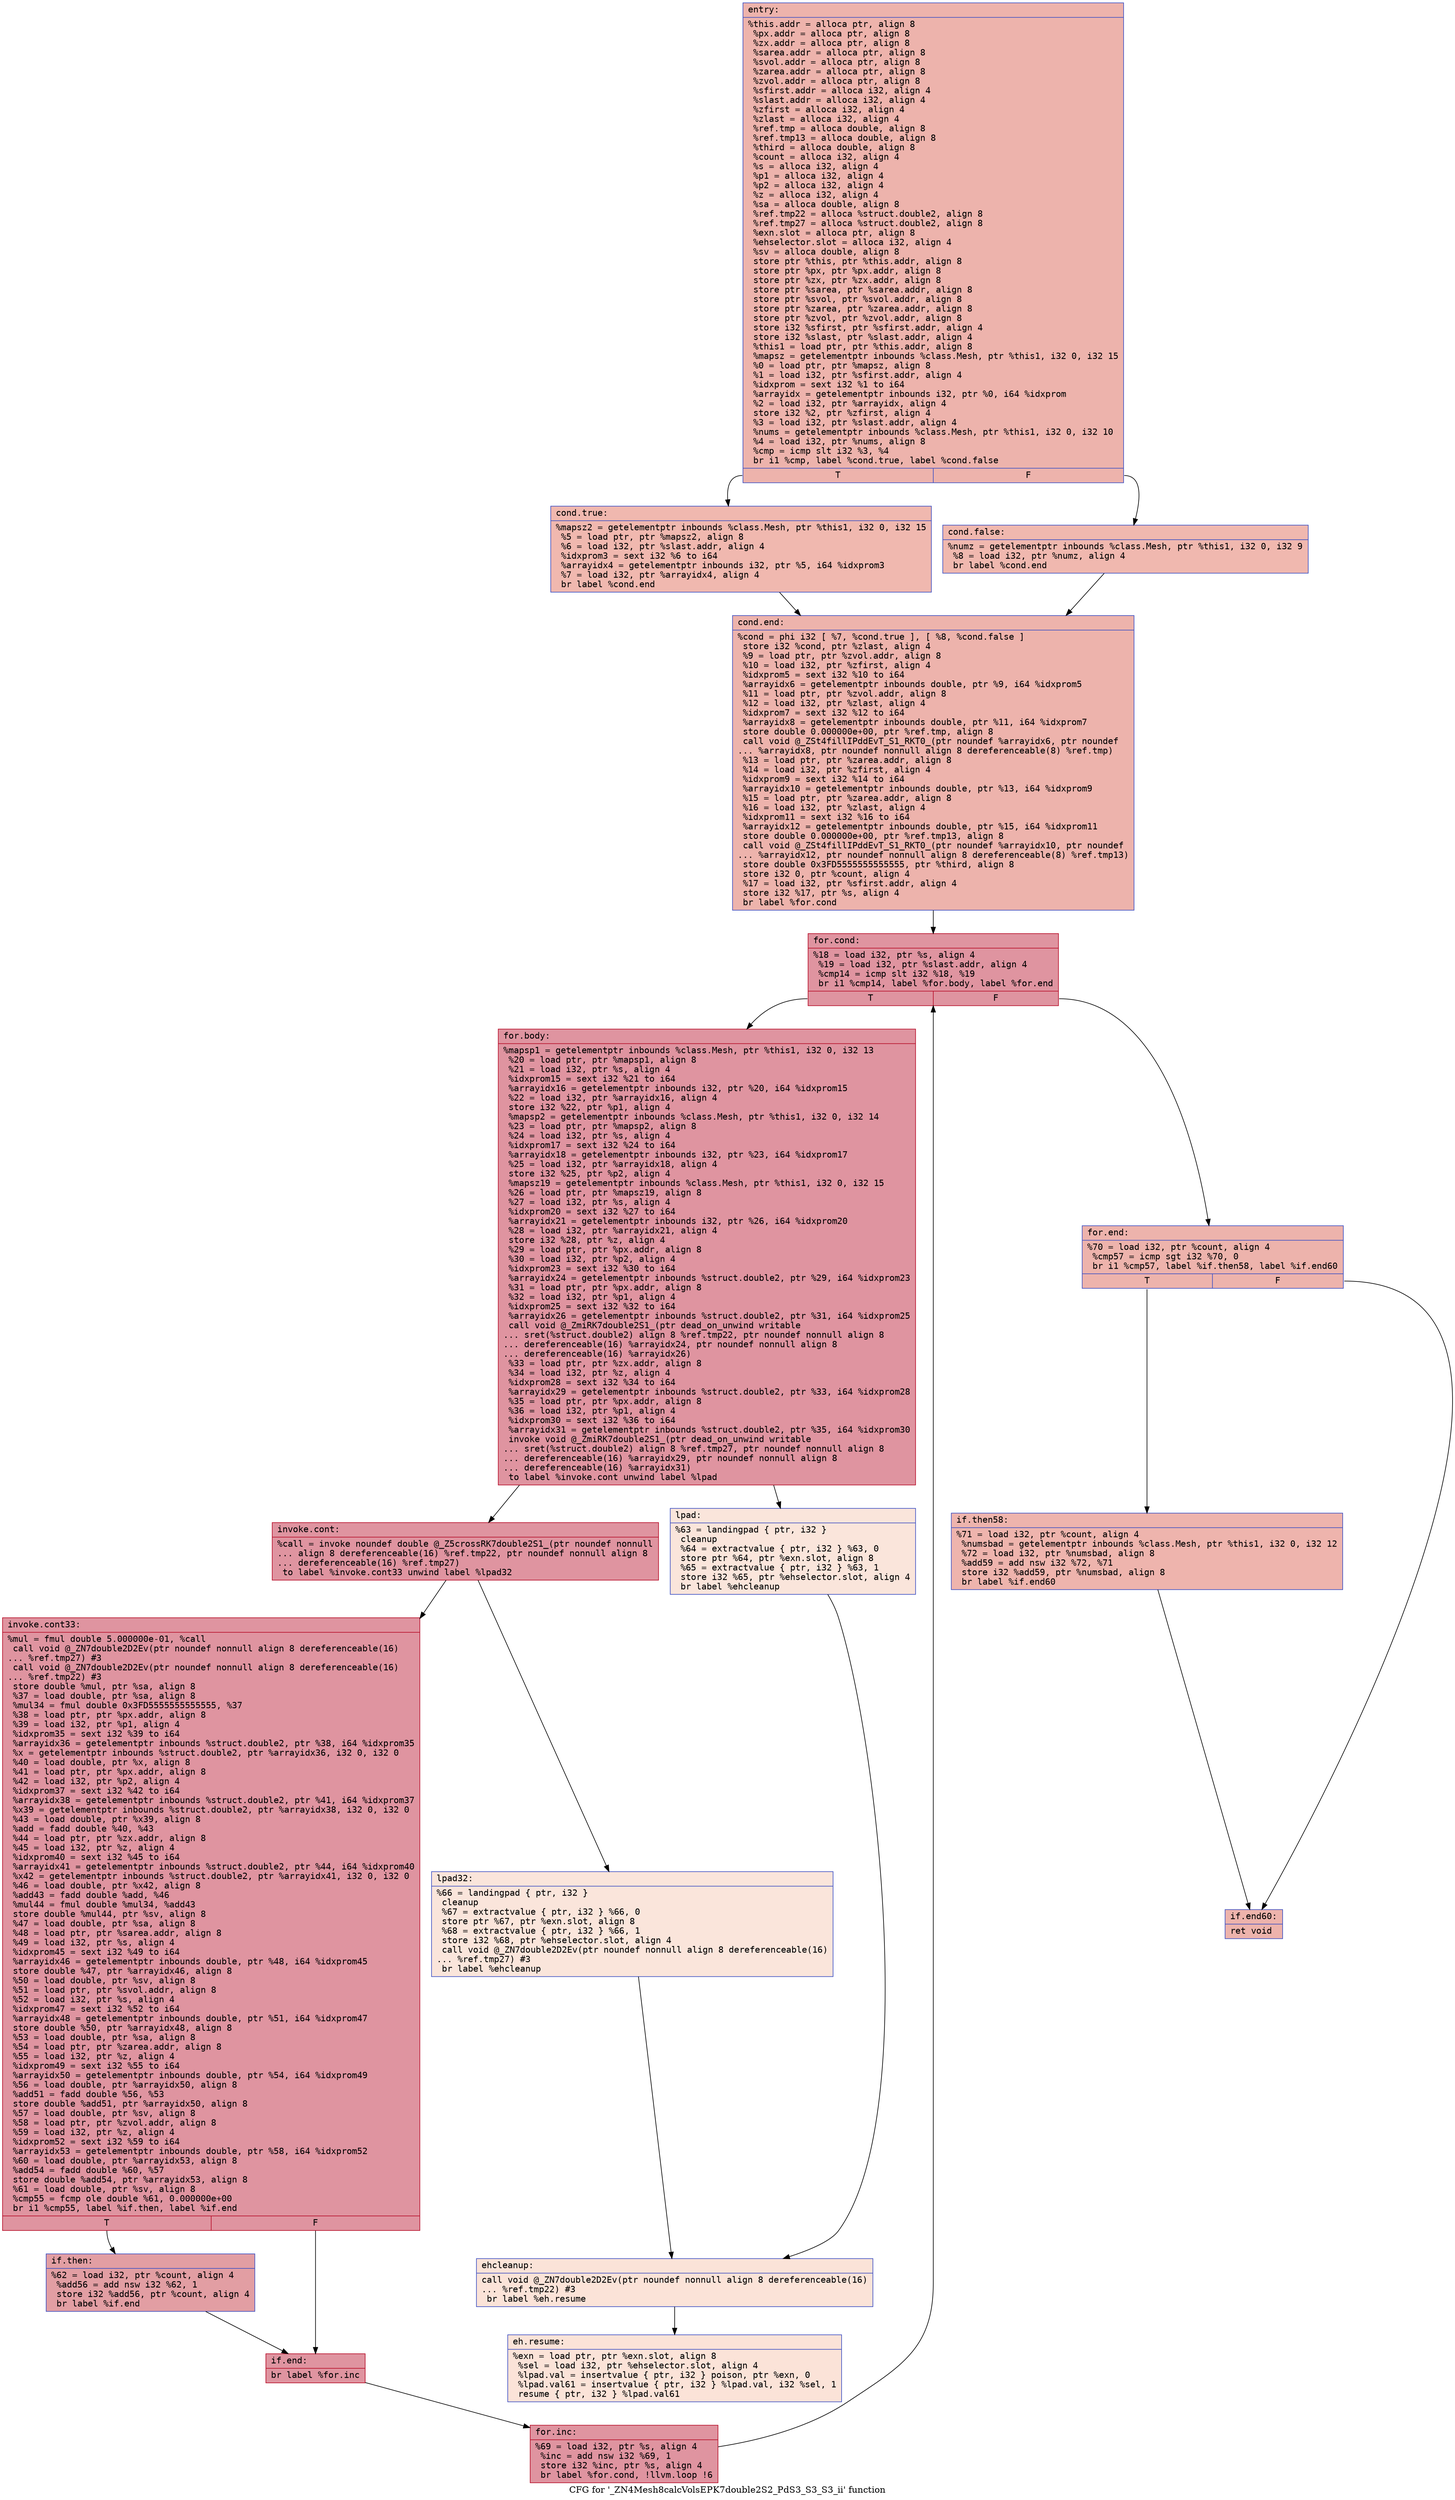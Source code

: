 digraph "CFG for '_ZN4Mesh8calcVolsEPK7double2S2_PdS3_S3_S3_ii' function" {
	label="CFG for '_ZN4Mesh8calcVolsEPK7double2S2_PdS3_S3_S3_ii' function";

	Node0x56307d6339e0 [shape=record,color="#3d50c3ff", style=filled, fillcolor="#d6524470" fontname="Courier",label="{entry:\l|  %this.addr = alloca ptr, align 8\l  %px.addr = alloca ptr, align 8\l  %zx.addr = alloca ptr, align 8\l  %sarea.addr = alloca ptr, align 8\l  %svol.addr = alloca ptr, align 8\l  %zarea.addr = alloca ptr, align 8\l  %zvol.addr = alloca ptr, align 8\l  %sfirst.addr = alloca i32, align 4\l  %slast.addr = alloca i32, align 4\l  %zfirst = alloca i32, align 4\l  %zlast = alloca i32, align 4\l  %ref.tmp = alloca double, align 8\l  %ref.tmp13 = alloca double, align 8\l  %third = alloca double, align 8\l  %count = alloca i32, align 4\l  %s = alloca i32, align 4\l  %p1 = alloca i32, align 4\l  %p2 = alloca i32, align 4\l  %z = alloca i32, align 4\l  %sa = alloca double, align 8\l  %ref.tmp22 = alloca %struct.double2, align 8\l  %ref.tmp27 = alloca %struct.double2, align 8\l  %exn.slot = alloca ptr, align 8\l  %ehselector.slot = alloca i32, align 4\l  %sv = alloca double, align 8\l  store ptr %this, ptr %this.addr, align 8\l  store ptr %px, ptr %px.addr, align 8\l  store ptr %zx, ptr %zx.addr, align 8\l  store ptr %sarea, ptr %sarea.addr, align 8\l  store ptr %svol, ptr %svol.addr, align 8\l  store ptr %zarea, ptr %zarea.addr, align 8\l  store ptr %zvol, ptr %zvol.addr, align 8\l  store i32 %sfirst, ptr %sfirst.addr, align 4\l  store i32 %slast, ptr %slast.addr, align 4\l  %this1 = load ptr, ptr %this.addr, align 8\l  %mapsz = getelementptr inbounds %class.Mesh, ptr %this1, i32 0, i32 15\l  %0 = load ptr, ptr %mapsz, align 8\l  %1 = load i32, ptr %sfirst.addr, align 4\l  %idxprom = sext i32 %1 to i64\l  %arrayidx = getelementptr inbounds i32, ptr %0, i64 %idxprom\l  %2 = load i32, ptr %arrayidx, align 4\l  store i32 %2, ptr %zfirst, align 4\l  %3 = load i32, ptr %slast.addr, align 4\l  %nums = getelementptr inbounds %class.Mesh, ptr %this1, i32 0, i32 10\l  %4 = load i32, ptr %nums, align 8\l  %cmp = icmp slt i32 %3, %4\l  br i1 %cmp, label %cond.true, label %cond.false\l|{<s0>T|<s1>F}}"];
	Node0x56307d6339e0:s0 -> Node0x56307d637a90[tooltip="entry -> cond.true\nProbability 50.00%" ];
	Node0x56307d6339e0:s1 -> Node0x56307d637b10[tooltip="entry -> cond.false\nProbability 50.00%" ];
	Node0x56307d637a90 [shape=record,color="#3d50c3ff", style=filled, fillcolor="#dc5d4a70" fontname="Courier",label="{cond.true:\l|  %mapsz2 = getelementptr inbounds %class.Mesh, ptr %this1, i32 0, i32 15\l  %5 = load ptr, ptr %mapsz2, align 8\l  %6 = load i32, ptr %slast.addr, align 4\l  %idxprom3 = sext i32 %6 to i64\l  %arrayidx4 = getelementptr inbounds i32, ptr %5, i64 %idxprom3\l  %7 = load i32, ptr %arrayidx4, align 4\l  br label %cond.end\l}"];
	Node0x56307d637a90 -> Node0x56307d638010[tooltip="cond.true -> cond.end\nProbability 100.00%" ];
	Node0x56307d637b10 [shape=record,color="#3d50c3ff", style=filled, fillcolor="#dc5d4a70" fontname="Courier",label="{cond.false:\l|  %numz = getelementptr inbounds %class.Mesh, ptr %this1, i32 0, i32 9\l  %8 = load i32, ptr %numz, align 4\l  br label %cond.end\l}"];
	Node0x56307d637b10 -> Node0x56307d638010[tooltip="cond.false -> cond.end\nProbability 100.00%" ];
	Node0x56307d638010 [shape=record,color="#3d50c3ff", style=filled, fillcolor="#d6524470" fontname="Courier",label="{cond.end:\l|  %cond = phi i32 [ %7, %cond.true ], [ %8, %cond.false ]\l  store i32 %cond, ptr %zlast, align 4\l  %9 = load ptr, ptr %zvol.addr, align 8\l  %10 = load i32, ptr %zfirst, align 4\l  %idxprom5 = sext i32 %10 to i64\l  %arrayidx6 = getelementptr inbounds double, ptr %9, i64 %idxprom5\l  %11 = load ptr, ptr %zvol.addr, align 8\l  %12 = load i32, ptr %zlast, align 4\l  %idxprom7 = sext i32 %12 to i64\l  %arrayidx8 = getelementptr inbounds double, ptr %11, i64 %idxprom7\l  store double 0.000000e+00, ptr %ref.tmp, align 8\l  call void @_ZSt4fillIPddEvT_S1_RKT0_(ptr noundef %arrayidx6, ptr noundef\l... %arrayidx8, ptr noundef nonnull align 8 dereferenceable(8) %ref.tmp)\l  %13 = load ptr, ptr %zarea.addr, align 8\l  %14 = load i32, ptr %zfirst, align 4\l  %idxprom9 = sext i32 %14 to i64\l  %arrayidx10 = getelementptr inbounds double, ptr %13, i64 %idxprom9\l  %15 = load ptr, ptr %zarea.addr, align 8\l  %16 = load i32, ptr %zlast, align 4\l  %idxprom11 = sext i32 %16 to i64\l  %arrayidx12 = getelementptr inbounds double, ptr %15, i64 %idxprom11\l  store double 0.000000e+00, ptr %ref.tmp13, align 8\l  call void @_ZSt4fillIPddEvT_S1_RKT0_(ptr noundef %arrayidx10, ptr noundef\l... %arrayidx12, ptr noundef nonnull align 8 dereferenceable(8) %ref.tmp13)\l  store double 0x3FD5555555555555, ptr %third, align 8\l  store i32 0, ptr %count, align 4\l  %17 = load i32, ptr %sfirst.addr, align 4\l  store i32 %17, ptr %s, align 4\l  br label %for.cond\l}"];
	Node0x56307d638010 -> Node0x56307d6396d0[tooltip="cond.end -> for.cond\nProbability 100.00%" ];
	Node0x56307d6396d0 [shape=record,color="#b70d28ff", style=filled, fillcolor="#b70d2870" fontname="Courier",label="{for.cond:\l|  %18 = load i32, ptr %s, align 4\l  %19 = load i32, ptr %slast.addr, align 4\l  %cmp14 = icmp slt i32 %18, %19\l  br i1 %cmp14, label %for.body, label %for.end\l|{<s0>T|<s1>F}}"];
	Node0x56307d6396d0:s0 -> Node0x56307d639890[tooltip="for.cond -> for.body\nProbability 96.88%" ];
	Node0x56307d6396d0:s1 -> Node0x56307d6398e0[tooltip="for.cond -> for.end\nProbability 3.12%" ];
	Node0x56307d639890 [shape=record,color="#b70d28ff", style=filled, fillcolor="#b70d2870" fontname="Courier",label="{for.body:\l|  %mapsp1 = getelementptr inbounds %class.Mesh, ptr %this1, i32 0, i32 13\l  %20 = load ptr, ptr %mapsp1, align 8\l  %21 = load i32, ptr %s, align 4\l  %idxprom15 = sext i32 %21 to i64\l  %arrayidx16 = getelementptr inbounds i32, ptr %20, i64 %idxprom15\l  %22 = load i32, ptr %arrayidx16, align 4\l  store i32 %22, ptr %p1, align 4\l  %mapsp2 = getelementptr inbounds %class.Mesh, ptr %this1, i32 0, i32 14\l  %23 = load ptr, ptr %mapsp2, align 8\l  %24 = load i32, ptr %s, align 4\l  %idxprom17 = sext i32 %24 to i64\l  %arrayidx18 = getelementptr inbounds i32, ptr %23, i64 %idxprom17\l  %25 = load i32, ptr %arrayidx18, align 4\l  store i32 %25, ptr %p2, align 4\l  %mapsz19 = getelementptr inbounds %class.Mesh, ptr %this1, i32 0, i32 15\l  %26 = load ptr, ptr %mapsz19, align 8\l  %27 = load i32, ptr %s, align 4\l  %idxprom20 = sext i32 %27 to i64\l  %arrayidx21 = getelementptr inbounds i32, ptr %26, i64 %idxprom20\l  %28 = load i32, ptr %arrayidx21, align 4\l  store i32 %28, ptr %z, align 4\l  %29 = load ptr, ptr %px.addr, align 8\l  %30 = load i32, ptr %p2, align 4\l  %idxprom23 = sext i32 %30 to i64\l  %arrayidx24 = getelementptr inbounds %struct.double2, ptr %29, i64 %idxprom23\l  %31 = load ptr, ptr %px.addr, align 8\l  %32 = load i32, ptr %p1, align 4\l  %idxprom25 = sext i32 %32 to i64\l  %arrayidx26 = getelementptr inbounds %struct.double2, ptr %31, i64 %idxprom25\l  call void @_ZmiRK7double2S1_(ptr dead_on_unwind writable\l... sret(%struct.double2) align 8 %ref.tmp22, ptr noundef nonnull align 8\l... dereferenceable(16) %arrayidx24, ptr noundef nonnull align 8\l... dereferenceable(16) %arrayidx26)\l  %33 = load ptr, ptr %zx.addr, align 8\l  %34 = load i32, ptr %z, align 4\l  %idxprom28 = sext i32 %34 to i64\l  %arrayidx29 = getelementptr inbounds %struct.double2, ptr %33, i64 %idxprom28\l  %35 = load ptr, ptr %px.addr, align 8\l  %36 = load i32, ptr %p1, align 4\l  %idxprom30 = sext i32 %36 to i64\l  %arrayidx31 = getelementptr inbounds %struct.double2, ptr %35, i64 %idxprom30\l  invoke void @_ZmiRK7double2S1_(ptr dead_on_unwind writable\l... sret(%struct.double2) align 8 %ref.tmp27, ptr noundef nonnull align 8\l... dereferenceable(16) %arrayidx29, ptr noundef nonnull align 8\l... dereferenceable(16) %arrayidx31)\l          to label %invoke.cont unwind label %lpad\l}"];
	Node0x56307d639890 -> Node0x56307d63b370[tooltip="for.body -> invoke.cont\nProbability 100.00%" ];
	Node0x56307d639890 -> Node0x56307d63b450[tooltip="for.body -> lpad\nProbability 0.00%" ];
	Node0x56307d63b370 [shape=record,color="#b70d28ff", style=filled, fillcolor="#b70d2870" fontname="Courier",label="{invoke.cont:\l|  %call = invoke noundef double @_Z5crossRK7double2S1_(ptr noundef nonnull\l... align 8 dereferenceable(16) %ref.tmp22, ptr noundef nonnull align 8\l... dereferenceable(16) %ref.tmp27)\l          to label %invoke.cont33 unwind label %lpad32\l}"];
	Node0x56307d63b370 -> Node0x56307d63b6e0[tooltip="invoke.cont -> invoke.cont33\nProbability 100.00%" ];
	Node0x56307d63b370 -> Node0x56307d63b730[tooltip="invoke.cont -> lpad32\nProbability 0.00%" ];
	Node0x56307d63b6e0 [shape=record,color="#b70d28ff", style=filled, fillcolor="#b70d2870" fontname="Courier",label="{invoke.cont33:\l|  %mul = fmul double 5.000000e-01, %call\l  call void @_ZN7double2D2Ev(ptr noundef nonnull align 8 dereferenceable(16)\l... %ref.tmp27) #3\l  call void @_ZN7double2D2Ev(ptr noundef nonnull align 8 dereferenceable(16)\l... %ref.tmp22) #3\l  store double %mul, ptr %sa, align 8\l  %37 = load double, ptr %sa, align 8\l  %mul34 = fmul double 0x3FD5555555555555, %37\l  %38 = load ptr, ptr %px.addr, align 8\l  %39 = load i32, ptr %p1, align 4\l  %idxprom35 = sext i32 %39 to i64\l  %arrayidx36 = getelementptr inbounds %struct.double2, ptr %38, i64 %idxprom35\l  %x = getelementptr inbounds %struct.double2, ptr %arrayidx36, i32 0, i32 0\l  %40 = load double, ptr %x, align 8\l  %41 = load ptr, ptr %px.addr, align 8\l  %42 = load i32, ptr %p2, align 4\l  %idxprom37 = sext i32 %42 to i64\l  %arrayidx38 = getelementptr inbounds %struct.double2, ptr %41, i64 %idxprom37\l  %x39 = getelementptr inbounds %struct.double2, ptr %arrayidx38, i32 0, i32 0\l  %43 = load double, ptr %x39, align 8\l  %add = fadd double %40, %43\l  %44 = load ptr, ptr %zx.addr, align 8\l  %45 = load i32, ptr %z, align 4\l  %idxprom40 = sext i32 %45 to i64\l  %arrayidx41 = getelementptr inbounds %struct.double2, ptr %44, i64 %idxprom40\l  %x42 = getelementptr inbounds %struct.double2, ptr %arrayidx41, i32 0, i32 0\l  %46 = load double, ptr %x42, align 8\l  %add43 = fadd double %add, %46\l  %mul44 = fmul double %mul34, %add43\l  store double %mul44, ptr %sv, align 8\l  %47 = load double, ptr %sa, align 8\l  %48 = load ptr, ptr %sarea.addr, align 8\l  %49 = load i32, ptr %s, align 4\l  %idxprom45 = sext i32 %49 to i64\l  %arrayidx46 = getelementptr inbounds double, ptr %48, i64 %idxprom45\l  store double %47, ptr %arrayidx46, align 8\l  %50 = load double, ptr %sv, align 8\l  %51 = load ptr, ptr %svol.addr, align 8\l  %52 = load i32, ptr %s, align 4\l  %idxprom47 = sext i32 %52 to i64\l  %arrayidx48 = getelementptr inbounds double, ptr %51, i64 %idxprom47\l  store double %50, ptr %arrayidx48, align 8\l  %53 = load double, ptr %sa, align 8\l  %54 = load ptr, ptr %zarea.addr, align 8\l  %55 = load i32, ptr %z, align 4\l  %idxprom49 = sext i32 %55 to i64\l  %arrayidx50 = getelementptr inbounds double, ptr %54, i64 %idxprom49\l  %56 = load double, ptr %arrayidx50, align 8\l  %add51 = fadd double %56, %53\l  store double %add51, ptr %arrayidx50, align 8\l  %57 = load double, ptr %sv, align 8\l  %58 = load ptr, ptr %zvol.addr, align 8\l  %59 = load i32, ptr %z, align 4\l  %idxprom52 = sext i32 %59 to i64\l  %arrayidx53 = getelementptr inbounds double, ptr %58, i64 %idxprom52\l  %60 = load double, ptr %arrayidx53, align 8\l  %add54 = fadd double %60, %57\l  store double %add54, ptr %arrayidx53, align 8\l  %61 = load double, ptr %sv, align 8\l  %cmp55 = fcmp ole double %61, 0.000000e+00\l  br i1 %cmp55, label %if.then, label %if.end\l|{<s0>T|<s1>F}}"];
	Node0x56307d63b6e0:s0 -> Node0x56307d63eca0[tooltip="invoke.cont33 -> if.then\nProbability 50.00%" ];
	Node0x56307d63b6e0:s1 -> Node0x56307d63ed10[tooltip="invoke.cont33 -> if.end\nProbability 50.00%" ];
	Node0x56307d63eca0 [shape=record,color="#3d50c3ff", style=filled, fillcolor="#be242e70" fontname="Courier",label="{if.then:\l|  %62 = load i32, ptr %count, align 4\l  %add56 = add nsw i32 %62, 1\l  store i32 %add56, ptr %count, align 4\l  br label %if.end\l}"];
	Node0x56307d63eca0 -> Node0x56307d63ed10[tooltip="if.then -> if.end\nProbability 100.00%" ];
	Node0x56307d63b450 [shape=record,color="#3d50c3ff", style=filled, fillcolor="#f4c5ad70" fontname="Courier",label="{lpad:\l|  %63 = landingpad \{ ptr, i32 \}\l          cleanup\l  %64 = extractvalue \{ ptr, i32 \} %63, 0\l  store ptr %64, ptr %exn.slot, align 8\l  %65 = extractvalue \{ ptr, i32 \} %63, 1\l  store i32 %65, ptr %ehselector.slot, align 4\l  br label %ehcleanup\l}"];
	Node0x56307d63b450 -> Node0x56307d63f380[tooltip="lpad -> ehcleanup\nProbability 100.00%" ];
	Node0x56307d63b730 [shape=record,color="#3d50c3ff", style=filled, fillcolor="#f4c5ad70" fontname="Courier",label="{lpad32:\l|  %66 = landingpad \{ ptr, i32 \}\l          cleanup\l  %67 = extractvalue \{ ptr, i32 \} %66, 0\l  store ptr %67, ptr %exn.slot, align 8\l  %68 = extractvalue \{ ptr, i32 \} %66, 1\l  store i32 %68, ptr %ehselector.slot, align 4\l  call void @_ZN7double2D2Ev(ptr noundef nonnull align 8 dereferenceable(16)\l... %ref.tmp27) #3\l  br label %ehcleanup\l}"];
	Node0x56307d63b730 -> Node0x56307d63f380[tooltip="lpad32 -> ehcleanup\nProbability 100.00%" ];
	Node0x56307d63f380 [shape=record,color="#3d50c3ff", style=filled, fillcolor="#f6bfa670" fontname="Courier",label="{ehcleanup:\l|  call void @_ZN7double2D2Ev(ptr noundef nonnull align 8 dereferenceable(16)\l... %ref.tmp22) #3\l  br label %eh.resume\l}"];
	Node0x56307d63f380 -> Node0x56307d63f9a0[tooltip="ehcleanup -> eh.resume\nProbability 100.00%" ];
	Node0x56307d63ed10 [shape=record,color="#b70d28ff", style=filled, fillcolor="#b70d2870" fontname="Courier",label="{if.end:\l|  br label %for.inc\l}"];
	Node0x56307d63ed10 -> Node0x56307d63fa60[tooltip="if.end -> for.inc\nProbability 100.00%" ];
	Node0x56307d63fa60 [shape=record,color="#b70d28ff", style=filled, fillcolor="#b70d2870" fontname="Courier",label="{for.inc:\l|  %69 = load i32, ptr %s, align 4\l  %inc = add nsw i32 %69, 1\l  store i32 %inc, ptr %s, align 4\l  br label %for.cond, !llvm.loop !6\l}"];
	Node0x56307d63fa60 -> Node0x56307d6396d0[tooltip="for.inc -> for.cond\nProbability 100.00%" ];
	Node0x56307d6398e0 [shape=record,color="#3d50c3ff", style=filled, fillcolor="#d6524470" fontname="Courier",label="{for.end:\l|  %70 = load i32, ptr %count, align 4\l  %cmp57 = icmp sgt i32 %70, 0\l  br i1 %cmp57, label %if.then58, label %if.end60\l|{<s0>T|<s1>F}}"];
	Node0x56307d6398e0:s0 -> Node0x56307d63ffa0[tooltip="for.end -> if.then58\nProbability 62.50%" ];
	Node0x56307d6398e0:s1 -> Node0x56307d640020[tooltip="for.end -> if.end60\nProbability 37.50%" ];
	Node0x56307d63ffa0 [shape=record,color="#3d50c3ff", style=filled, fillcolor="#d8564670" fontname="Courier",label="{if.then58:\l|  %71 = load i32, ptr %count, align 4\l  %numsbad = getelementptr inbounds %class.Mesh, ptr %this1, i32 0, i32 12\l  %72 = load i32, ptr %numsbad, align 8\l  %add59 = add nsw i32 %72, %71\l  store i32 %add59, ptr %numsbad, align 8\l  br label %if.end60\l}"];
	Node0x56307d63ffa0 -> Node0x56307d640020[tooltip="if.then58 -> if.end60\nProbability 100.00%" ];
	Node0x56307d640020 [shape=record,color="#3d50c3ff", style=filled, fillcolor="#d6524470" fontname="Courier",label="{if.end60:\l|  ret void\l}"];
	Node0x56307d63f9a0 [shape=record,color="#3d50c3ff", style=filled, fillcolor="#f6bfa670" fontname="Courier",label="{eh.resume:\l|  %exn = load ptr, ptr %exn.slot, align 8\l  %sel = load i32, ptr %ehselector.slot, align 4\l  %lpad.val = insertvalue \{ ptr, i32 \} poison, ptr %exn, 0\l  %lpad.val61 = insertvalue \{ ptr, i32 \} %lpad.val, i32 %sel, 1\l  resume \{ ptr, i32 \} %lpad.val61\l}"];
}
